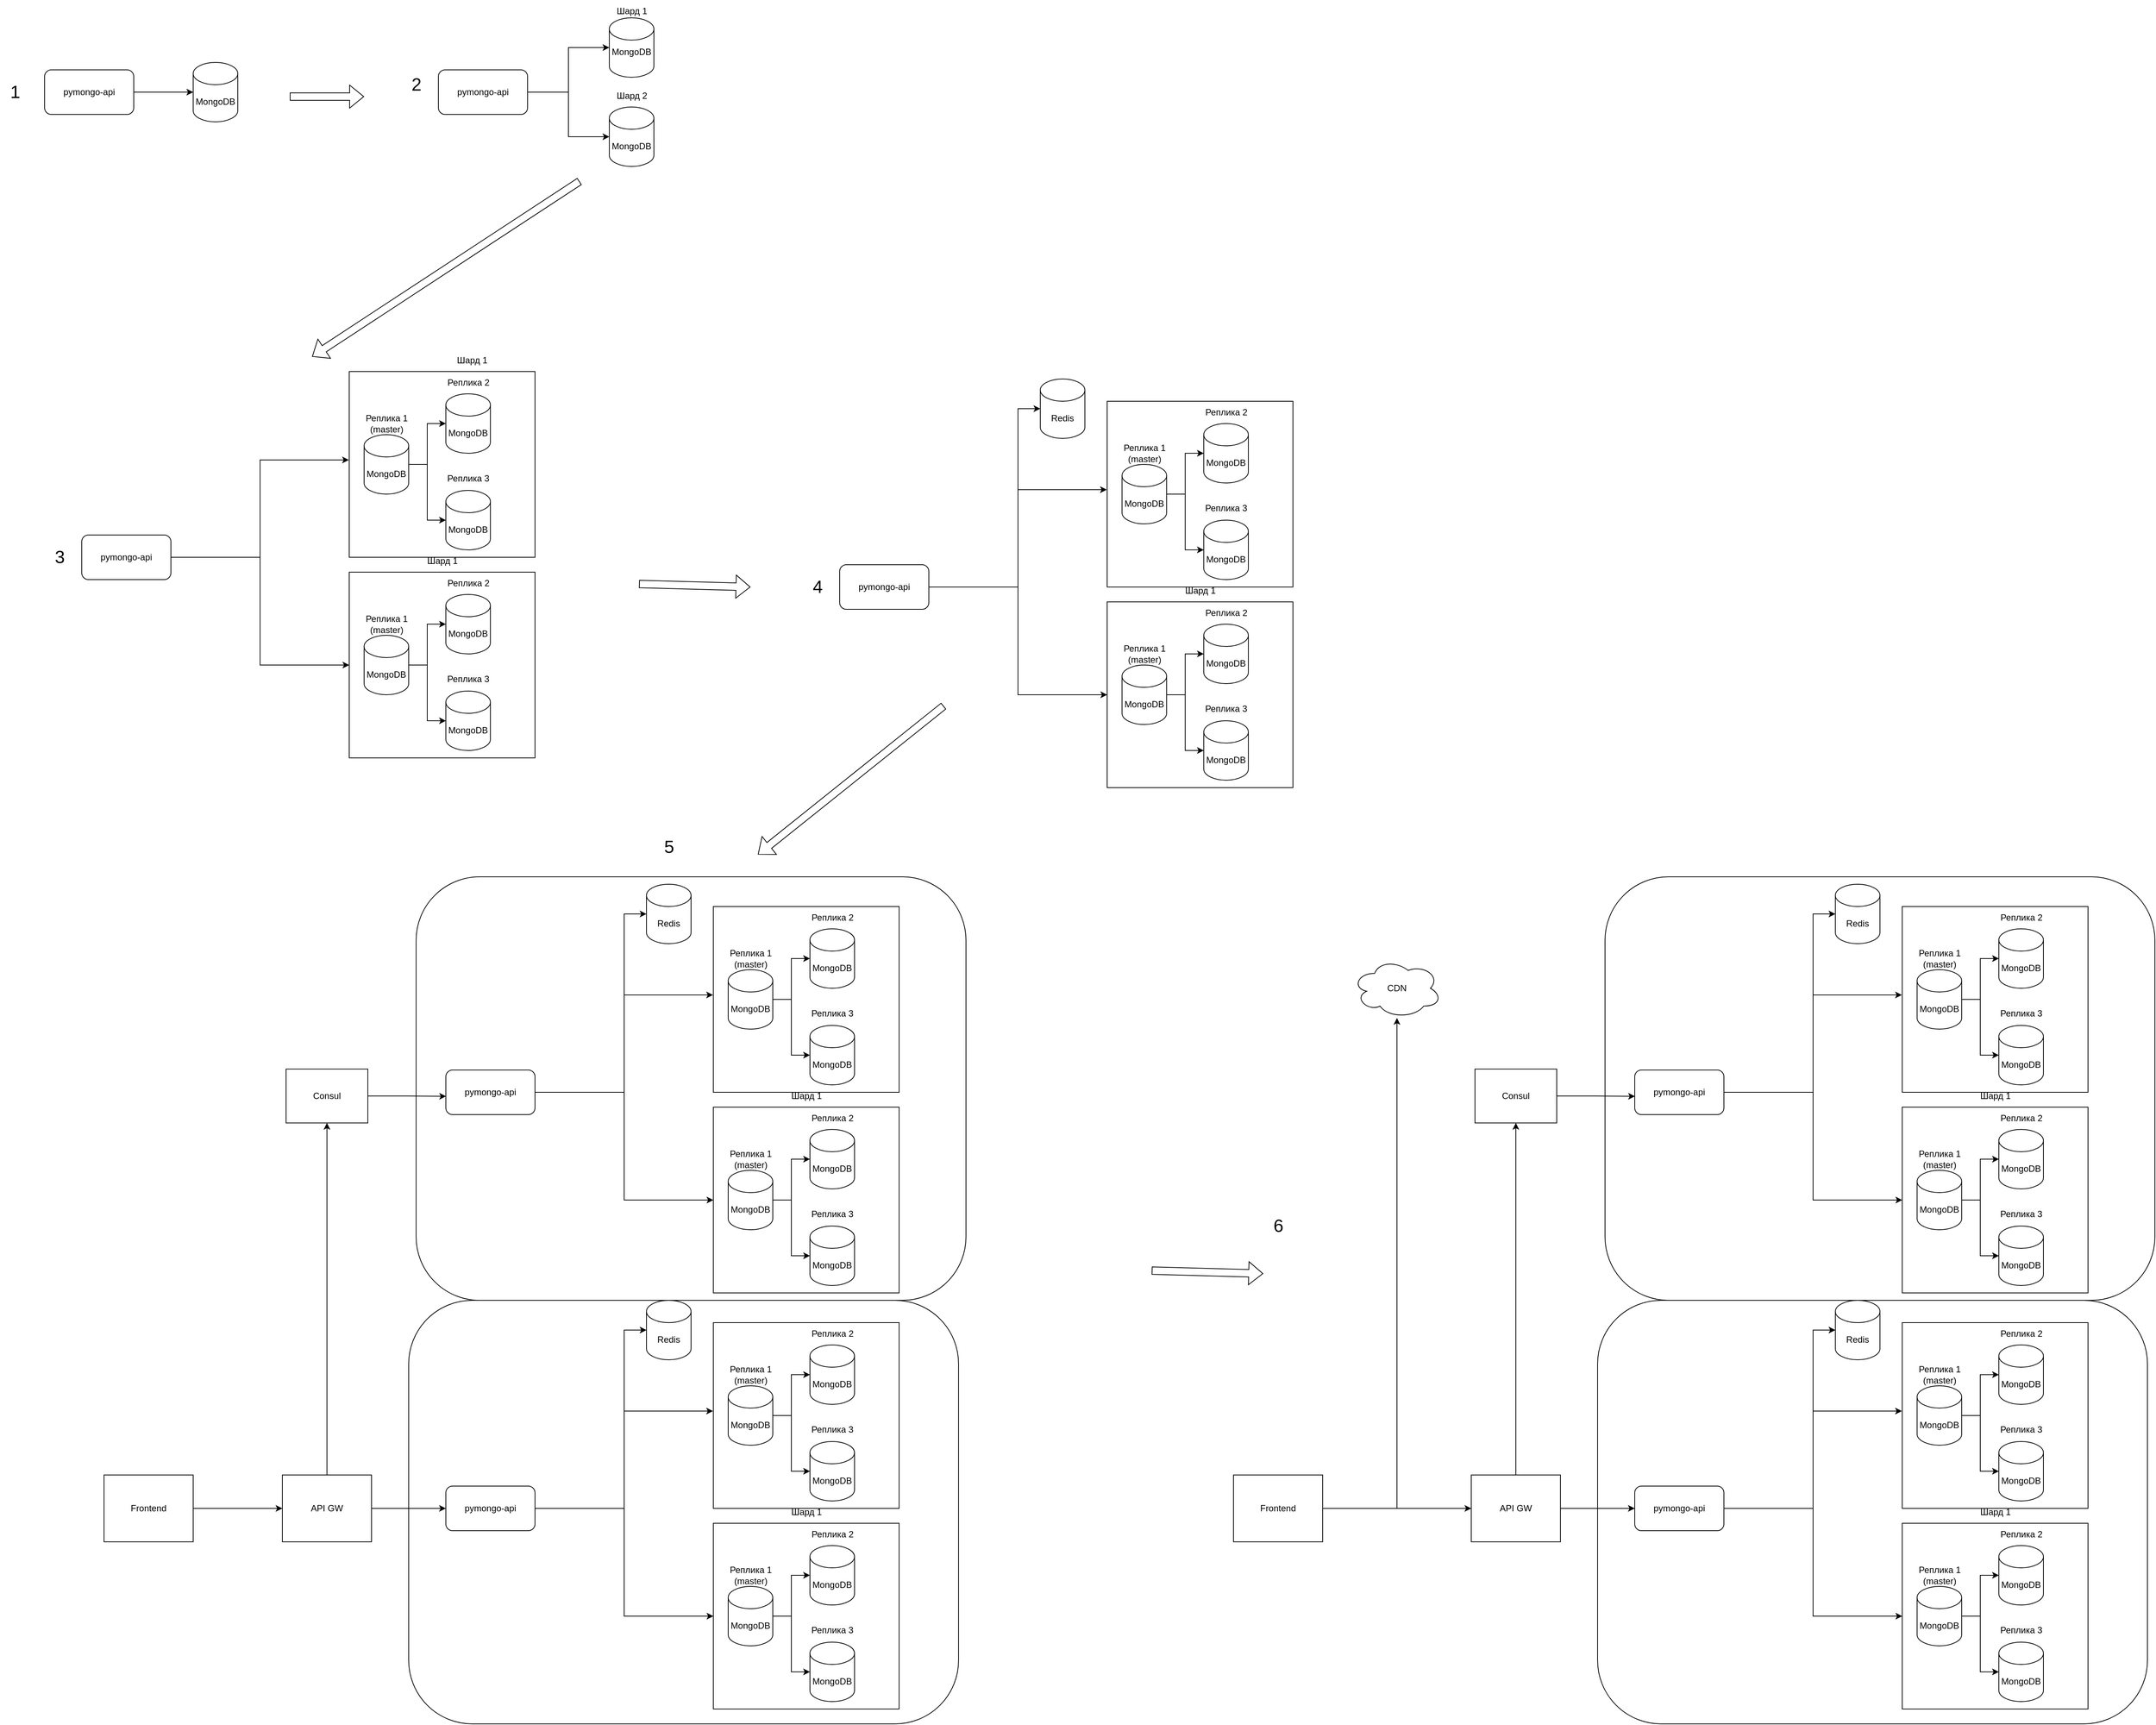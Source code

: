 <mxfile version="24.7.8">
  <diagram name="Page-1" id="-H_mtQnk-PTXWXPvYvuk">
    <mxGraphModel dx="5614" dy="1141" grid="1" gridSize="10" guides="1" tooltips="1" connect="1" arrows="1" fold="1" page="1" pageScale="1" pageWidth="3300" pageHeight="2339" math="0" shadow="0">
      <root>
        <mxCell id="0" />
        <mxCell id="1" parent="0" />
        <mxCell id="74kpdh_WmsiU69ESK6MF-163" value="" style="rounded=1;whiteSpace=wrap;html=1;" parent="1" vertex="1">
          <mxGeometry x="530" y="1760" width="740" height="570" as="geometry" />
        </mxCell>
        <mxCell id="74kpdh_WmsiU69ESK6MF-162" value="" style="rounded=1;whiteSpace=wrap;html=1;" parent="1" vertex="1">
          <mxGeometry x="540" y="1190" width="740" height="570" as="geometry" />
        </mxCell>
        <mxCell id="zA23MoTUsTF4_91t8viU-2" value="MongoDB" style="shape=cylinder3;whiteSpace=wrap;html=1;boundedLbl=1;backgroundOutline=1;size=15;" parent="1" vertex="1">
          <mxGeometry x="240" y="94" width="60" height="80" as="geometry" />
        </mxCell>
        <mxCell id="zA23MoTUsTF4_91t8viU-3" value="pymongo-api" style="rounded=1;whiteSpace=wrap;html=1;" parent="1" vertex="1">
          <mxGeometry x="40" y="104" width="120" height="60" as="geometry" />
        </mxCell>
        <mxCell id="zA23MoTUsTF4_91t8viU-4" style="edgeStyle=orthogonalEdgeStyle;rounded=0;orthogonalLoop=1;jettySize=auto;html=1;exitX=1;exitY=0.5;exitDx=0;exitDy=0;entryX=0;entryY=0.5;entryDx=0;entryDy=0;entryPerimeter=0;" parent="1" source="zA23MoTUsTF4_91t8viU-3" target="zA23MoTUsTF4_91t8viU-2" edge="1">
          <mxGeometry relative="1" as="geometry" />
        </mxCell>
        <mxCell id="vF7C8Ogz_nUzsM7-GgYS-1" value="MongoDB&lt;div&gt;&lt;br&gt;&lt;/div&gt;" style="shape=cylinder3;whiteSpace=wrap;html=1;boundedLbl=1;backgroundOutline=1;size=15;" parent="1" vertex="1">
          <mxGeometry x="800" y="34" width="60" height="80" as="geometry" />
        </mxCell>
        <mxCell id="vF7C8Ogz_nUzsM7-GgYS-2" value="pymongo-api" style="rounded=1;whiteSpace=wrap;html=1;" parent="1" vertex="1">
          <mxGeometry x="570" y="104" width="120" height="60" as="geometry" />
        </mxCell>
        <mxCell id="vF7C8Ogz_nUzsM7-GgYS-6" value="MongoDB" style="shape=cylinder3;whiteSpace=wrap;html=1;boundedLbl=1;backgroundOutline=1;size=15;" parent="1" vertex="1">
          <mxGeometry x="800" y="154" width="60" height="80" as="geometry" />
        </mxCell>
        <mxCell id="vF7C8Ogz_nUzsM7-GgYS-9" style="edgeStyle=orthogonalEdgeStyle;rounded=0;orthogonalLoop=1;jettySize=auto;html=1;entryX=0;entryY=0.5;entryDx=0;entryDy=0;entryPerimeter=0;" parent="1" source="vF7C8Ogz_nUzsM7-GgYS-2" target="vF7C8Ogz_nUzsM7-GgYS-1" edge="1">
          <mxGeometry relative="1" as="geometry" />
        </mxCell>
        <mxCell id="vF7C8Ogz_nUzsM7-GgYS-10" style="edgeStyle=orthogonalEdgeStyle;rounded=0;orthogonalLoop=1;jettySize=auto;html=1;entryX=0;entryY=0.5;entryDx=0;entryDy=0;entryPerimeter=0;" parent="1" source="vF7C8Ogz_nUzsM7-GgYS-2" target="vF7C8Ogz_nUzsM7-GgYS-6" edge="1">
          <mxGeometry relative="1" as="geometry" />
        </mxCell>
        <mxCell id="vF7C8Ogz_nUzsM7-GgYS-12" value="pymongo-api" style="rounded=1;whiteSpace=wrap;html=1;" parent="1" vertex="1">
          <mxGeometry x="90" y="730" width="120" height="60" as="geometry" />
        </mxCell>
        <mxCell id="vF7C8Ogz_nUzsM7-GgYS-14" style="edgeStyle=orthogonalEdgeStyle;rounded=0;orthogonalLoop=1;jettySize=auto;html=1;entryX=-0.002;entryY=0.476;entryDx=0;entryDy=0;entryPerimeter=0;" parent="1" source="vF7C8Ogz_nUzsM7-GgYS-12" target="vF7C8Ogz_nUzsM7-GgYS-24" edge="1">
          <mxGeometry relative="1" as="geometry">
            <mxPoint x="320" y="680" as="targetPoint" />
          </mxGeometry>
        </mxCell>
        <mxCell id="vF7C8Ogz_nUzsM7-GgYS-15" style="edgeStyle=orthogonalEdgeStyle;rounded=0;orthogonalLoop=1;jettySize=auto;html=1;entryX=0;entryY=0.5;entryDx=0;entryDy=0;" parent="1" source="vF7C8Ogz_nUzsM7-GgYS-12" target="vF7C8Ogz_nUzsM7-GgYS-33" edge="1">
          <mxGeometry relative="1" as="geometry">
            <mxPoint x="320" y="850" as="targetPoint" />
          </mxGeometry>
        </mxCell>
        <mxCell id="vF7C8Ogz_nUzsM7-GgYS-16" value="Шард 1" style="text;html=1;align=center;verticalAlign=middle;resizable=0;points=[];autosize=1;strokeColor=none;fillColor=none;" parent="1" vertex="1">
          <mxGeometry x="795" y="10" width="70" height="30" as="geometry" />
        </mxCell>
        <mxCell id="vF7C8Ogz_nUzsM7-GgYS-17" value="Шард 2" style="text;html=1;align=center;verticalAlign=middle;resizable=0;points=[];autosize=1;strokeColor=none;fillColor=none;" parent="1" vertex="1">
          <mxGeometry x="795" y="124" width="70" height="30" as="geometry" />
        </mxCell>
        <mxCell id="vF7C8Ogz_nUzsM7-GgYS-24" value="" style="rounded=0;whiteSpace=wrap;html=1;" parent="1" vertex="1">
          <mxGeometry x="450" y="510" width="250" height="250" as="geometry" />
        </mxCell>
        <mxCell id="vF7C8Ogz_nUzsM7-GgYS-41" style="edgeStyle=orthogonalEdgeStyle;rounded=0;orthogonalLoop=1;jettySize=auto;html=1;" parent="1" source="vF7C8Ogz_nUzsM7-GgYS-25" target="vF7C8Ogz_nUzsM7-GgYS-26" edge="1">
          <mxGeometry relative="1" as="geometry" />
        </mxCell>
        <mxCell id="vF7C8Ogz_nUzsM7-GgYS-42" style="edgeStyle=orthogonalEdgeStyle;rounded=0;orthogonalLoop=1;jettySize=auto;html=1;" parent="1" source="vF7C8Ogz_nUzsM7-GgYS-25" target="vF7C8Ogz_nUzsM7-GgYS-27" edge="1">
          <mxGeometry relative="1" as="geometry" />
        </mxCell>
        <mxCell id="vF7C8Ogz_nUzsM7-GgYS-25" value="MongoDB" style="shape=cylinder3;whiteSpace=wrap;html=1;boundedLbl=1;backgroundOutline=1;size=15;" parent="1" vertex="1">
          <mxGeometry x="470" y="595" width="60" height="80" as="geometry" />
        </mxCell>
        <mxCell id="vF7C8Ogz_nUzsM7-GgYS-26" value="MongoDB" style="shape=cylinder3;whiteSpace=wrap;html=1;boundedLbl=1;backgroundOutline=1;size=15;" parent="1" vertex="1">
          <mxGeometry x="580" y="540" width="60" height="80" as="geometry" />
        </mxCell>
        <mxCell id="vF7C8Ogz_nUzsM7-GgYS-27" value="MongoDB" style="shape=cylinder3;whiteSpace=wrap;html=1;boundedLbl=1;backgroundOutline=1;size=15;" parent="1" vertex="1">
          <mxGeometry x="580" y="670" width="60" height="80" as="geometry" />
        </mxCell>
        <mxCell id="vF7C8Ogz_nUzsM7-GgYS-29" value="Шард 1" style="text;html=1;align=center;verticalAlign=middle;resizable=0;points=[];autosize=1;strokeColor=none;fillColor=none;" parent="1" vertex="1">
          <mxGeometry x="580" y="480" width="70" height="30" as="geometry" />
        </mxCell>
        <mxCell id="vF7C8Ogz_nUzsM7-GgYS-30" value="Реплика 1&lt;div&gt;(master)&lt;/div&gt;" style="text;html=1;align=center;verticalAlign=middle;resizable=0;points=[];autosize=1;strokeColor=none;fillColor=none;" parent="1" vertex="1">
          <mxGeometry x="460" y="560" width="80" height="40" as="geometry" />
        </mxCell>
        <mxCell id="vF7C8Ogz_nUzsM7-GgYS-31" value="Реплика 2" style="text;html=1;align=center;verticalAlign=middle;resizable=0;points=[];autosize=1;strokeColor=none;fillColor=none;" parent="1" vertex="1">
          <mxGeometry x="570" y="510" width="80" height="30" as="geometry" />
        </mxCell>
        <mxCell id="vF7C8Ogz_nUzsM7-GgYS-32" value="&lt;span style=&quot;color: rgb(0, 0, 0); font-family: Helvetica; font-size: 12px; font-style: normal; font-variant-ligatures: normal; font-variant-caps: normal; font-weight: 400; letter-spacing: normal; orphans: 2; text-align: center; text-indent: 0px; text-transform: none; widows: 2; word-spacing: 0px; -webkit-text-stroke-width: 0px; white-space: nowrap; background-color: rgb(251, 251, 251); text-decoration-thickness: initial; text-decoration-style: initial; text-decoration-color: initial; display: inline !important; float: none;&quot;&gt;Реплика 3&lt;/span&gt;&lt;div&gt;&lt;span style=&quot;color: rgb(0, 0, 0); font-family: Helvetica; font-size: 12px; font-style: normal; font-variant-ligatures: normal; font-variant-caps: normal; font-weight: 400; letter-spacing: normal; orphans: 2; text-align: center; text-indent: 0px; text-transform: none; widows: 2; word-spacing: 0px; -webkit-text-stroke-width: 0px; white-space: nowrap; background-color: rgb(251, 251, 251); text-decoration-thickness: initial; text-decoration-style: initial; text-decoration-color: initial; display: inline !important; float: none;&quot;&gt;&lt;br&gt;&lt;/span&gt;&lt;/div&gt;" style="text;whiteSpace=wrap;html=1;" parent="1" vertex="1">
          <mxGeometry x="580" y="640" width="90" height="30" as="geometry" />
        </mxCell>
        <mxCell id="vF7C8Ogz_nUzsM7-GgYS-33" value="" style="rounded=0;whiteSpace=wrap;html=1;" parent="1" vertex="1">
          <mxGeometry x="450" y="780" width="250" height="250" as="geometry" />
        </mxCell>
        <mxCell id="vF7C8Ogz_nUzsM7-GgYS-43" style="edgeStyle=orthogonalEdgeStyle;rounded=0;orthogonalLoop=1;jettySize=auto;html=1;" parent="1" source="vF7C8Ogz_nUzsM7-GgYS-34" target="vF7C8Ogz_nUzsM7-GgYS-35" edge="1">
          <mxGeometry relative="1" as="geometry" />
        </mxCell>
        <mxCell id="vF7C8Ogz_nUzsM7-GgYS-44" style="edgeStyle=orthogonalEdgeStyle;rounded=0;orthogonalLoop=1;jettySize=auto;html=1;" parent="1" source="vF7C8Ogz_nUzsM7-GgYS-34" target="vF7C8Ogz_nUzsM7-GgYS-36" edge="1">
          <mxGeometry relative="1" as="geometry" />
        </mxCell>
        <mxCell id="vF7C8Ogz_nUzsM7-GgYS-34" value="MongoDB" style="shape=cylinder3;whiteSpace=wrap;html=1;boundedLbl=1;backgroundOutline=1;size=15;" parent="1" vertex="1">
          <mxGeometry x="470" y="865" width="60" height="80" as="geometry" />
        </mxCell>
        <mxCell id="vF7C8Ogz_nUzsM7-GgYS-35" value="MongoDB" style="shape=cylinder3;whiteSpace=wrap;html=1;boundedLbl=1;backgroundOutline=1;size=15;" parent="1" vertex="1">
          <mxGeometry x="580" y="810" width="60" height="80" as="geometry" />
        </mxCell>
        <mxCell id="vF7C8Ogz_nUzsM7-GgYS-36" value="MongoDB" style="shape=cylinder3;whiteSpace=wrap;html=1;boundedLbl=1;backgroundOutline=1;size=15;" parent="1" vertex="1">
          <mxGeometry x="580" y="940" width="60" height="80" as="geometry" />
        </mxCell>
        <mxCell id="vF7C8Ogz_nUzsM7-GgYS-37" value="Шард 1" style="text;html=1;align=center;verticalAlign=middle;resizable=0;points=[];autosize=1;strokeColor=none;fillColor=none;" parent="1" vertex="1">
          <mxGeometry x="540" y="750" width="70" height="30" as="geometry" />
        </mxCell>
        <mxCell id="vF7C8Ogz_nUzsM7-GgYS-38" value="Реплика 1&lt;div&gt;(master)&lt;/div&gt;" style="text;html=1;align=center;verticalAlign=middle;resizable=0;points=[];autosize=1;strokeColor=none;fillColor=none;" parent="1" vertex="1">
          <mxGeometry x="460" y="830" width="80" height="40" as="geometry" />
        </mxCell>
        <mxCell id="vF7C8Ogz_nUzsM7-GgYS-39" value="Реплика 2" style="text;html=1;align=center;verticalAlign=middle;resizable=0;points=[];autosize=1;strokeColor=none;fillColor=none;" parent="1" vertex="1">
          <mxGeometry x="570" y="780" width="80" height="30" as="geometry" />
        </mxCell>
        <mxCell id="vF7C8Ogz_nUzsM7-GgYS-40" value="&lt;span style=&quot;color: rgb(0, 0, 0); font-family: Helvetica; font-size: 12px; font-style: normal; font-variant-ligatures: normal; font-variant-caps: normal; font-weight: 400; letter-spacing: normal; orphans: 2; text-align: center; text-indent: 0px; text-transform: none; widows: 2; word-spacing: 0px; -webkit-text-stroke-width: 0px; white-space: nowrap; background-color: rgb(251, 251, 251); text-decoration-thickness: initial; text-decoration-style: initial; text-decoration-color: initial; display: inline !important; float: none;&quot;&gt;Реплика 3&lt;/span&gt;&lt;div&gt;&lt;span style=&quot;color: rgb(0, 0, 0); font-family: Helvetica; font-size: 12px; font-style: normal; font-variant-ligatures: normal; font-variant-caps: normal; font-weight: 400; letter-spacing: normal; orphans: 2; text-align: center; text-indent: 0px; text-transform: none; widows: 2; word-spacing: 0px; -webkit-text-stroke-width: 0px; white-space: nowrap; background-color: rgb(251, 251, 251); text-decoration-thickness: initial; text-decoration-style: initial; text-decoration-color: initial; display: inline !important; float: none;&quot;&gt;&lt;br&gt;&lt;/span&gt;&lt;/div&gt;" style="text;whiteSpace=wrap;html=1;" parent="1" vertex="1">
          <mxGeometry x="580" y="910" width="90" height="30" as="geometry" />
        </mxCell>
        <mxCell id="74kpdh_WmsiU69ESK6MF-46" value="pymongo-api" style="rounded=1;whiteSpace=wrap;html=1;" parent="1" vertex="1">
          <mxGeometry x="1110" y="770" width="120" height="60" as="geometry" />
        </mxCell>
        <mxCell id="74kpdh_WmsiU69ESK6MF-47" style="edgeStyle=orthogonalEdgeStyle;rounded=0;orthogonalLoop=1;jettySize=auto;html=1;entryX=-0.002;entryY=0.476;entryDx=0;entryDy=0;entryPerimeter=0;" parent="1" source="74kpdh_WmsiU69ESK6MF-46" target="74kpdh_WmsiU69ESK6MF-49" edge="1">
          <mxGeometry relative="1" as="geometry">
            <mxPoint x="1340" y="720" as="targetPoint" />
          </mxGeometry>
        </mxCell>
        <mxCell id="74kpdh_WmsiU69ESK6MF-48" style="edgeStyle=orthogonalEdgeStyle;rounded=0;orthogonalLoop=1;jettySize=auto;html=1;entryX=0;entryY=0.5;entryDx=0;entryDy=0;" parent="1" source="74kpdh_WmsiU69ESK6MF-46" target="74kpdh_WmsiU69ESK6MF-58" edge="1">
          <mxGeometry relative="1" as="geometry">
            <mxPoint x="1340" y="890" as="targetPoint" />
          </mxGeometry>
        </mxCell>
        <mxCell id="74kpdh_WmsiU69ESK6MF-49" value="" style="rounded=0;whiteSpace=wrap;html=1;" parent="1" vertex="1">
          <mxGeometry x="1470" y="550" width="250" height="250" as="geometry" />
        </mxCell>
        <mxCell id="74kpdh_WmsiU69ESK6MF-50" style="edgeStyle=orthogonalEdgeStyle;rounded=0;orthogonalLoop=1;jettySize=auto;html=1;" parent="1" source="74kpdh_WmsiU69ESK6MF-52" target="74kpdh_WmsiU69ESK6MF-53" edge="1">
          <mxGeometry relative="1" as="geometry" />
        </mxCell>
        <mxCell id="74kpdh_WmsiU69ESK6MF-51" style="edgeStyle=orthogonalEdgeStyle;rounded=0;orthogonalLoop=1;jettySize=auto;html=1;" parent="1" source="74kpdh_WmsiU69ESK6MF-52" target="74kpdh_WmsiU69ESK6MF-54" edge="1">
          <mxGeometry relative="1" as="geometry" />
        </mxCell>
        <mxCell id="74kpdh_WmsiU69ESK6MF-52" value="MongoDB" style="shape=cylinder3;whiteSpace=wrap;html=1;boundedLbl=1;backgroundOutline=1;size=15;" parent="1" vertex="1">
          <mxGeometry x="1490" y="635" width="60" height="80" as="geometry" />
        </mxCell>
        <mxCell id="74kpdh_WmsiU69ESK6MF-53" value="MongoDB" style="shape=cylinder3;whiteSpace=wrap;html=1;boundedLbl=1;backgroundOutline=1;size=15;" parent="1" vertex="1">
          <mxGeometry x="1600" y="580" width="60" height="80" as="geometry" />
        </mxCell>
        <mxCell id="74kpdh_WmsiU69ESK6MF-54" value="MongoDB" style="shape=cylinder3;whiteSpace=wrap;html=1;boundedLbl=1;backgroundOutline=1;size=15;" parent="1" vertex="1">
          <mxGeometry x="1600" y="710" width="60" height="80" as="geometry" />
        </mxCell>
        <mxCell id="74kpdh_WmsiU69ESK6MF-55" value="Реплика 1&lt;div&gt;(master)&lt;/div&gt;" style="text;html=1;align=center;verticalAlign=middle;resizable=0;points=[];autosize=1;strokeColor=none;fillColor=none;" parent="1" vertex="1">
          <mxGeometry x="1480" y="600" width="80" height="40" as="geometry" />
        </mxCell>
        <mxCell id="74kpdh_WmsiU69ESK6MF-56" value="Реплика 2" style="text;html=1;align=center;verticalAlign=middle;resizable=0;points=[];autosize=1;strokeColor=none;fillColor=none;" parent="1" vertex="1">
          <mxGeometry x="1590" y="550" width="80" height="30" as="geometry" />
        </mxCell>
        <mxCell id="74kpdh_WmsiU69ESK6MF-57" value="&lt;span style=&quot;color: rgb(0, 0, 0); font-family: Helvetica; font-size: 12px; font-style: normal; font-variant-ligatures: normal; font-variant-caps: normal; font-weight: 400; letter-spacing: normal; orphans: 2; text-align: center; text-indent: 0px; text-transform: none; widows: 2; word-spacing: 0px; -webkit-text-stroke-width: 0px; white-space: nowrap; background-color: rgb(251, 251, 251); text-decoration-thickness: initial; text-decoration-style: initial; text-decoration-color: initial; display: inline !important; float: none;&quot;&gt;Реплика 3&lt;/span&gt;&lt;div&gt;&lt;span style=&quot;color: rgb(0, 0, 0); font-family: Helvetica; font-size: 12px; font-style: normal; font-variant-ligatures: normal; font-variant-caps: normal; font-weight: 400; letter-spacing: normal; orphans: 2; text-align: center; text-indent: 0px; text-transform: none; widows: 2; word-spacing: 0px; -webkit-text-stroke-width: 0px; white-space: nowrap; background-color: rgb(251, 251, 251); text-decoration-thickness: initial; text-decoration-style: initial; text-decoration-color: initial; display: inline !important; float: none;&quot;&gt;&lt;br&gt;&lt;/span&gt;&lt;/div&gt;" style="text;whiteSpace=wrap;html=1;" parent="1" vertex="1">
          <mxGeometry x="1600" y="680" width="90" height="30" as="geometry" />
        </mxCell>
        <mxCell id="74kpdh_WmsiU69ESK6MF-58" value="" style="rounded=0;whiteSpace=wrap;html=1;" parent="1" vertex="1">
          <mxGeometry x="1470" y="820" width="250" height="250" as="geometry" />
        </mxCell>
        <mxCell id="74kpdh_WmsiU69ESK6MF-59" style="edgeStyle=orthogonalEdgeStyle;rounded=0;orthogonalLoop=1;jettySize=auto;html=1;" parent="1" source="74kpdh_WmsiU69ESK6MF-61" target="74kpdh_WmsiU69ESK6MF-62" edge="1">
          <mxGeometry relative="1" as="geometry" />
        </mxCell>
        <mxCell id="74kpdh_WmsiU69ESK6MF-60" style="edgeStyle=orthogonalEdgeStyle;rounded=0;orthogonalLoop=1;jettySize=auto;html=1;" parent="1" source="74kpdh_WmsiU69ESK6MF-61" target="74kpdh_WmsiU69ESK6MF-63" edge="1">
          <mxGeometry relative="1" as="geometry" />
        </mxCell>
        <mxCell id="74kpdh_WmsiU69ESK6MF-61" value="MongoDB" style="shape=cylinder3;whiteSpace=wrap;html=1;boundedLbl=1;backgroundOutline=1;size=15;" parent="1" vertex="1">
          <mxGeometry x="1490" y="905" width="60" height="80" as="geometry" />
        </mxCell>
        <mxCell id="74kpdh_WmsiU69ESK6MF-62" value="MongoDB" style="shape=cylinder3;whiteSpace=wrap;html=1;boundedLbl=1;backgroundOutline=1;size=15;" parent="1" vertex="1">
          <mxGeometry x="1600" y="850" width="60" height="80" as="geometry" />
        </mxCell>
        <mxCell id="74kpdh_WmsiU69ESK6MF-63" value="MongoDB" style="shape=cylinder3;whiteSpace=wrap;html=1;boundedLbl=1;backgroundOutline=1;size=15;" parent="1" vertex="1">
          <mxGeometry x="1600" y="980" width="60" height="80" as="geometry" />
        </mxCell>
        <mxCell id="74kpdh_WmsiU69ESK6MF-64" value="Шард 1" style="text;html=1;align=center;verticalAlign=middle;resizable=0;points=[];autosize=1;strokeColor=none;fillColor=none;" parent="1" vertex="1">
          <mxGeometry x="1560" y="790" width="70" height="30" as="geometry" />
        </mxCell>
        <mxCell id="74kpdh_WmsiU69ESK6MF-65" value="Реплика 1&lt;div&gt;(master)&lt;/div&gt;" style="text;html=1;align=center;verticalAlign=middle;resizable=0;points=[];autosize=1;strokeColor=none;fillColor=none;" parent="1" vertex="1">
          <mxGeometry x="1480" y="870" width="80" height="40" as="geometry" />
        </mxCell>
        <mxCell id="74kpdh_WmsiU69ESK6MF-66" value="Реплика 2" style="text;html=1;align=center;verticalAlign=middle;resizable=0;points=[];autosize=1;strokeColor=none;fillColor=none;" parent="1" vertex="1">
          <mxGeometry x="1590" y="820" width="80" height="30" as="geometry" />
        </mxCell>
        <mxCell id="74kpdh_WmsiU69ESK6MF-67" value="&lt;span style=&quot;color: rgb(0, 0, 0); font-family: Helvetica; font-size: 12px; font-style: normal; font-variant-ligatures: normal; font-variant-caps: normal; font-weight: 400; letter-spacing: normal; orphans: 2; text-align: center; text-indent: 0px; text-transform: none; widows: 2; word-spacing: 0px; -webkit-text-stroke-width: 0px; white-space: nowrap; background-color: rgb(251, 251, 251); text-decoration-thickness: initial; text-decoration-style: initial; text-decoration-color: initial; display: inline !important; float: none;&quot;&gt;Реплика 3&lt;/span&gt;&lt;div&gt;&lt;span style=&quot;color: rgb(0, 0, 0); font-family: Helvetica; font-size: 12px; font-style: normal; font-variant-ligatures: normal; font-variant-caps: normal; font-weight: 400; letter-spacing: normal; orphans: 2; text-align: center; text-indent: 0px; text-transform: none; widows: 2; word-spacing: 0px; -webkit-text-stroke-width: 0px; white-space: nowrap; background-color: rgb(251, 251, 251); text-decoration-thickness: initial; text-decoration-style: initial; text-decoration-color: initial; display: inline !important; float: none;&quot;&gt;&lt;br&gt;&lt;/span&gt;&lt;/div&gt;" style="text;whiteSpace=wrap;html=1;" parent="1" vertex="1">
          <mxGeometry x="1600" y="950" width="90" height="30" as="geometry" />
        </mxCell>
        <mxCell id="74kpdh_WmsiU69ESK6MF-68" value="Redis" style="shape=cylinder3;whiteSpace=wrap;html=1;boundedLbl=1;backgroundOutline=1;size=15;" parent="1" vertex="1">
          <mxGeometry x="1380" y="520" width="60" height="80" as="geometry" />
        </mxCell>
        <mxCell id="74kpdh_WmsiU69ESK6MF-69" value="" style="shape=flexArrow;endArrow=classic;html=1;rounded=0;" parent="1" edge="1">
          <mxGeometry width="50" height="50" relative="1" as="geometry">
            <mxPoint x="370" y="140" as="sourcePoint" />
            <mxPoint x="470" y="140" as="targetPoint" />
          </mxGeometry>
        </mxCell>
        <mxCell id="74kpdh_WmsiU69ESK6MF-70" value="" style="shape=flexArrow;endArrow=classic;html=1;rounded=0;" parent="1" edge="1">
          <mxGeometry width="50" height="50" relative="1" as="geometry">
            <mxPoint x="760" y="254" as="sourcePoint" />
            <mxPoint x="400" y="490" as="targetPoint" />
          </mxGeometry>
        </mxCell>
        <mxCell id="74kpdh_WmsiU69ESK6MF-71" value="" style="shape=flexArrow;endArrow=classic;html=1;rounded=0;" parent="1" edge="1">
          <mxGeometry width="50" height="50" relative="1" as="geometry">
            <mxPoint x="840" y="796" as="sourcePoint" />
            <mxPoint x="990" y="800" as="targetPoint" />
          </mxGeometry>
        </mxCell>
        <mxCell id="74kpdh_WmsiU69ESK6MF-72" style="edgeStyle=orthogonalEdgeStyle;rounded=0;orthogonalLoop=1;jettySize=auto;html=1;entryX=0;entryY=0.5;entryDx=0;entryDy=0;entryPerimeter=0;" parent="1" source="74kpdh_WmsiU69ESK6MF-46" target="74kpdh_WmsiU69ESK6MF-68" edge="1">
          <mxGeometry relative="1" as="geometry">
            <Array as="points">
              <mxPoint x="1350" y="800" />
              <mxPoint x="1350" y="560" />
            </Array>
          </mxGeometry>
        </mxCell>
        <mxCell id="74kpdh_WmsiU69ESK6MF-73" value="&lt;font style=&quot;font-size: 24px;&quot;&gt;1&lt;/font&gt;" style="text;html=1;align=center;verticalAlign=middle;resizable=0;points=[];autosize=1;strokeColor=none;fillColor=none;" parent="1" vertex="1">
          <mxGeometry x="-20" y="114" width="40" height="40" as="geometry" />
        </mxCell>
        <mxCell id="74kpdh_WmsiU69ESK6MF-74" value="&lt;font style=&quot;font-size: 24px;&quot;&gt;2&lt;/font&gt;" style="text;html=1;align=center;verticalAlign=middle;resizable=0;points=[];autosize=1;strokeColor=none;fillColor=none;" parent="1" vertex="1">
          <mxGeometry x="520" y="104" width="40" height="40" as="geometry" />
        </mxCell>
        <mxCell id="74kpdh_WmsiU69ESK6MF-75" value="&lt;font style=&quot;font-size: 24px;&quot;&gt;3&lt;/font&gt;" style="text;html=1;align=center;verticalAlign=middle;resizable=0;points=[];autosize=1;strokeColor=none;fillColor=none;" parent="1" vertex="1">
          <mxGeometry x="40" y="740" width="40" height="40" as="geometry" />
        </mxCell>
        <mxCell id="74kpdh_WmsiU69ESK6MF-76" value="&lt;font style=&quot;font-size: 24px;&quot;&gt;4&lt;/font&gt;" style="text;html=1;align=center;verticalAlign=middle;resizable=0;points=[];autosize=1;strokeColor=none;fillColor=none;" parent="1" vertex="1">
          <mxGeometry x="1060" y="780" width="40" height="40" as="geometry" />
        </mxCell>
        <mxCell id="74kpdh_WmsiU69ESK6MF-77" value="" style="shape=flexArrow;endArrow=classic;html=1;rounded=0;" parent="1" edge="1">
          <mxGeometry width="50" height="50" relative="1" as="geometry">
            <mxPoint x="1250" y="960" as="sourcePoint" />
            <mxPoint x="1000" y="1160" as="targetPoint" />
          </mxGeometry>
        </mxCell>
        <mxCell id="74kpdh_WmsiU69ESK6MF-103" value="pymongo-api" style="rounded=1;whiteSpace=wrap;html=1;" parent="1" vertex="1">
          <mxGeometry x="580" y="2010" width="120" height="60" as="geometry" />
        </mxCell>
        <mxCell id="74kpdh_WmsiU69ESK6MF-104" style="edgeStyle=orthogonalEdgeStyle;rounded=0;orthogonalLoop=1;jettySize=auto;html=1;entryX=-0.002;entryY=0.476;entryDx=0;entryDy=0;entryPerimeter=0;" parent="1" source="74kpdh_WmsiU69ESK6MF-103" target="74kpdh_WmsiU69ESK6MF-106" edge="1">
          <mxGeometry relative="1" as="geometry">
            <mxPoint x="810" y="1960" as="targetPoint" />
          </mxGeometry>
        </mxCell>
        <mxCell id="74kpdh_WmsiU69ESK6MF-105" style="edgeStyle=orthogonalEdgeStyle;rounded=0;orthogonalLoop=1;jettySize=auto;html=1;entryX=0;entryY=0.5;entryDx=0;entryDy=0;" parent="1" source="74kpdh_WmsiU69ESK6MF-103" target="74kpdh_WmsiU69ESK6MF-115" edge="1">
          <mxGeometry relative="1" as="geometry">
            <mxPoint x="810" y="2130" as="targetPoint" />
          </mxGeometry>
        </mxCell>
        <mxCell id="74kpdh_WmsiU69ESK6MF-106" value="" style="rounded=0;whiteSpace=wrap;html=1;" parent="1" vertex="1">
          <mxGeometry x="940" y="1790" width="250" height="250" as="geometry" />
        </mxCell>
        <mxCell id="74kpdh_WmsiU69ESK6MF-107" style="edgeStyle=orthogonalEdgeStyle;rounded=0;orthogonalLoop=1;jettySize=auto;html=1;" parent="1" source="74kpdh_WmsiU69ESK6MF-109" target="74kpdh_WmsiU69ESK6MF-110" edge="1">
          <mxGeometry relative="1" as="geometry" />
        </mxCell>
        <mxCell id="74kpdh_WmsiU69ESK6MF-108" style="edgeStyle=orthogonalEdgeStyle;rounded=0;orthogonalLoop=1;jettySize=auto;html=1;" parent="1" source="74kpdh_WmsiU69ESK6MF-109" target="74kpdh_WmsiU69ESK6MF-111" edge="1">
          <mxGeometry relative="1" as="geometry" />
        </mxCell>
        <mxCell id="74kpdh_WmsiU69ESK6MF-109" value="MongoDB" style="shape=cylinder3;whiteSpace=wrap;html=1;boundedLbl=1;backgroundOutline=1;size=15;" parent="1" vertex="1">
          <mxGeometry x="960" y="1875" width="60" height="80" as="geometry" />
        </mxCell>
        <mxCell id="74kpdh_WmsiU69ESK6MF-110" value="MongoDB" style="shape=cylinder3;whiteSpace=wrap;html=1;boundedLbl=1;backgroundOutline=1;size=15;" parent="1" vertex="1">
          <mxGeometry x="1070" y="1820" width="60" height="80" as="geometry" />
        </mxCell>
        <mxCell id="74kpdh_WmsiU69ESK6MF-111" value="MongoDB" style="shape=cylinder3;whiteSpace=wrap;html=1;boundedLbl=1;backgroundOutline=1;size=15;" parent="1" vertex="1">
          <mxGeometry x="1070" y="1950" width="60" height="80" as="geometry" />
        </mxCell>
        <mxCell id="74kpdh_WmsiU69ESK6MF-112" value="Реплика 1&lt;div&gt;(master)&lt;/div&gt;" style="text;html=1;align=center;verticalAlign=middle;resizable=0;points=[];autosize=1;strokeColor=none;fillColor=none;" parent="1" vertex="1">
          <mxGeometry x="950" y="1840" width="80" height="40" as="geometry" />
        </mxCell>
        <mxCell id="74kpdh_WmsiU69ESK6MF-113" value="Реплика 2" style="text;html=1;align=center;verticalAlign=middle;resizable=0;points=[];autosize=1;strokeColor=none;fillColor=none;" parent="1" vertex="1">
          <mxGeometry x="1060" y="1790" width="80" height="30" as="geometry" />
        </mxCell>
        <mxCell id="74kpdh_WmsiU69ESK6MF-114" value="&lt;span style=&quot;color: rgb(0, 0, 0); font-family: Helvetica; font-size: 12px; font-style: normal; font-variant-ligatures: normal; font-variant-caps: normal; font-weight: 400; letter-spacing: normal; orphans: 2; text-align: center; text-indent: 0px; text-transform: none; widows: 2; word-spacing: 0px; -webkit-text-stroke-width: 0px; white-space: nowrap; background-color: rgb(251, 251, 251); text-decoration-thickness: initial; text-decoration-style: initial; text-decoration-color: initial; display: inline !important; float: none;&quot;&gt;Реплика 3&lt;/span&gt;&lt;div&gt;&lt;span style=&quot;color: rgb(0, 0, 0); font-family: Helvetica; font-size: 12px; font-style: normal; font-variant-ligatures: normal; font-variant-caps: normal; font-weight: 400; letter-spacing: normal; orphans: 2; text-align: center; text-indent: 0px; text-transform: none; widows: 2; word-spacing: 0px; -webkit-text-stroke-width: 0px; white-space: nowrap; background-color: rgb(251, 251, 251); text-decoration-thickness: initial; text-decoration-style: initial; text-decoration-color: initial; display: inline !important; float: none;&quot;&gt;&lt;br&gt;&lt;/span&gt;&lt;/div&gt;" style="text;whiteSpace=wrap;html=1;" parent="1" vertex="1">
          <mxGeometry x="1070" y="1920" width="90" height="30" as="geometry" />
        </mxCell>
        <mxCell id="74kpdh_WmsiU69ESK6MF-115" value="" style="rounded=0;whiteSpace=wrap;html=1;" parent="1" vertex="1">
          <mxGeometry x="940" y="2060" width="250" height="250" as="geometry" />
        </mxCell>
        <mxCell id="74kpdh_WmsiU69ESK6MF-116" style="edgeStyle=orthogonalEdgeStyle;rounded=0;orthogonalLoop=1;jettySize=auto;html=1;" parent="1" source="74kpdh_WmsiU69ESK6MF-118" target="74kpdh_WmsiU69ESK6MF-119" edge="1">
          <mxGeometry relative="1" as="geometry" />
        </mxCell>
        <mxCell id="74kpdh_WmsiU69ESK6MF-117" style="edgeStyle=orthogonalEdgeStyle;rounded=0;orthogonalLoop=1;jettySize=auto;html=1;" parent="1" source="74kpdh_WmsiU69ESK6MF-118" target="74kpdh_WmsiU69ESK6MF-120" edge="1">
          <mxGeometry relative="1" as="geometry" />
        </mxCell>
        <mxCell id="74kpdh_WmsiU69ESK6MF-118" value="MongoDB" style="shape=cylinder3;whiteSpace=wrap;html=1;boundedLbl=1;backgroundOutline=1;size=15;" parent="1" vertex="1">
          <mxGeometry x="960" y="2145" width="60" height="80" as="geometry" />
        </mxCell>
        <mxCell id="74kpdh_WmsiU69ESK6MF-119" value="MongoDB" style="shape=cylinder3;whiteSpace=wrap;html=1;boundedLbl=1;backgroundOutline=1;size=15;" parent="1" vertex="1">
          <mxGeometry x="1070" y="2090" width="60" height="80" as="geometry" />
        </mxCell>
        <mxCell id="74kpdh_WmsiU69ESK6MF-120" value="MongoDB" style="shape=cylinder3;whiteSpace=wrap;html=1;boundedLbl=1;backgroundOutline=1;size=15;" parent="1" vertex="1">
          <mxGeometry x="1070" y="2220" width="60" height="80" as="geometry" />
        </mxCell>
        <mxCell id="74kpdh_WmsiU69ESK6MF-121" value="Шард 1" style="text;html=1;align=center;verticalAlign=middle;resizable=0;points=[];autosize=1;strokeColor=none;fillColor=none;" parent="1" vertex="1">
          <mxGeometry x="1030" y="2030" width="70" height="30" as="geometry" />
        </mxCell>
        <mxCell id="74kpdh_WmsiU69ESK6MF-122" value="Реплика 1&lt;div&gt;(master)&lt;/div&gt;" style="text;html=1;align=center;verticalAlign=middle;resizable=0;points=[];autosize=1;strokeColor=none;fillColor=none;" parent="1" vertex="1">
          <mxGeometry x="950" y="2110" width="80" height="40" as="geometry" />
        </mxCell>
        <mxCell id="74kpdh_WmsiU69ESK6MF-123" value="Реплика 2" style="text;html=1;align=center;verticalAlign=middle;resizable=0;points=[];autosize=1;strokeColor=none;fillColor=none;" parent="1" vertex="1">
          <mxGeometry x="1060" y="2060" width="80" height="30" as="geometry" />
        </mxCell>
        <mxCell id="74kpdh_WmsiU69ESK6MF-124" value="&lt;span style=&quot;color: rgb(0, 0, 0); font-family: Helvetica; font-size: 12px; font-style: normal; font-variant-ligatures: normal; font-variant-caps: normal; font-weight: 400; letter-spacing: normal; orphans: 2; text-align: center; text-indent: 0px; text-transform: none; widows: 2; word-spacing: 0px; -webkit-text-stroke-width: 0px; white-space: nowrap; background-color: rgb(251, 251, 251); text-decoration-thickness: initial; text-decoration-style: initial; text-decoration-color: initial; display: inline !important; float: none;&quot;&gt;Реплика 3&lt;/span&gt;&lt;div&gt;&lt;span style=&quot;color: rgb(0, 0, 0); font-family: Helvetica; font-size: 12px; font-style: normal; font-variant-ligatures: normal; font-variant-caps: normal; font-weight: 400; letter-spacing: normal; orphans: 2; text-align: center; text-indent: 0px; text-transform: none; widows: 2; word-spacing: 0px; -webkit-text-stroke-width: 0px; white-space: nowrap; background-color: rgb(251, 251, 251); text-decoration-thickness: initial; text-decoration-style: initial; text-decoration-color: initial; display: inline !important; float: none;&quot;&gt;&lt;br&gt;&lt;/span&gt;&lt;/div&gt;" style="text;whiteSpace=wrap;html=1;" parent="1" vertex="1">
          <mxGeometry x="1070" y="2190" width="90" height="30" as="geometry" />
        </mxCell>
        <mxCell id="74kpdh_WmsiU69ESK6MF-125" value="Redis" style="shape=cylinder3;whiteSpace=wrap;html=1;boundedLbl=1;backgroundOutline=1;size=15;" parent="1" vertex="1">
          <mxGeometry x="850" y="1760" width="60" height="80" as="geometry" />
        </mxCell>
        <mxCell id="74kpdh_WmsiU69ESK6MF-126" style="edgeStyle=orthogonalEdgeStyle;rounded=0;orthogonalLoop=1;jettySize=auto;html=1;entryX=0;entryY=0.5;entryDx=0;entryDy=0;entryPerimeter=0;" parent="1" source="74kpdh_WmsiU69ESK6MF-103" target="74kpdh_WmsiU69ESK6MF-125" edge="1">
          <mxGeometry relative="1" as="geometry">
            <Array as="points">
              <mxPoint x="820" y="2040" />
              <mxPoint x="820" y="1800" />
            </Array>
          </mxGeometry>
        </mxCell>
        <mxCell id="74kpdh_WmsiU69ESK6MF-128" value="pymongo-api" style="rounded=1;whiteSpace=wrap;html=1;" parent="1" vertex="1">
          <mxGeometry x="580" y="1450" width="120" height="60" as="geometry" />
        </mxCell>
        <mxCell id="74kpdh_WmsiU69ESK6MF-129" style="edgeStyle=orthogonalEdgeStyle;rounded=0;orthogonalLoop=1;jettySize=auto;html=1;entryX=-0.002;entryY=0.476;entryDx=0;entryDy=0;entryPerimeter=0;" parent="1" source="74kpdh_WmsiU69ESK6MF-128" target="74kpdh_WmsiU69ESK6MF-131" edge="1">
          <mxGeometry relative="1" as="geometry">
            <mxPoint x="810" y="1400" as="targetPoint" />
          </mxGeometry>
        </mxCell>
        <mxCell id="74kpdh_WmsiU69ESK6MF-130" style="edgeStyle=orthogonalEdgeStyle;rounded=0;orthogonalLoop=1;jettySize=auto;html=1;entryX=0;entryY=0.5;entryDx=0;entryDy=0;" parent="1" source="74kpdh_WmsiU69ESK6MF-128" target="74kpdh_WmsiU69ESK6MF-140" edge="1">
          <mxGeometry relative="1" as="geometry">
            <mxPoint x="810" y="1570" as="targetPoint" />
          </mxGeometry>
        </mxCell>
        <mxCell id="74kpdh_WmsiU69ESK6MF-131" value="" style="rounded=0;whiteSpace=wrap;html=1;" parent="1" vertex="1">
          <mxGeometry x="940" y="1230" width="250" height="250" as="geometry" />
        </mxCell>
        <mxCell id="74kpdh_WmsiU69ESK6MF-132" style="edgeStyle=orthogonalEdgeStyle;rounded=0;orthogonalLoop=1;jettySize=auto;html=1;" parent="1" source="74kpdh_WmsiU69ESK6MF-134" target="74kpdh_WmsiU69ESK6MF-135" edge="1">
          <mxGeometry relative="1" as="geometry" />
        </mxCell>
        <mxCell id="74kpdh_WmsiU69ESK6MF-133" style="edgeStyle=orthogonalEdgeStyle;rounded=0;orthogonalLoop=1;jettySize=auto;html=1;" parent="1" source="74kpdh_WmsiU69ESK6MF-134" target="74kpdh_WmsiU69ESK6MF-136" edge="1">
          <mxGeometry relative="1" as="geometry" />
        </mxCell>
        <mxCell id="74kpdh_WmsiU69ESK6MF-134" value="MongoDB" style="shape=cylinder3;whiteSpace=wrap;html=1;boundedLbl=1;backgroundOutline=1;size=15;" parent="1" vertex="1">
          <mxGeometry x="960" y="1315" width="60" height="80" as="geometry" />
        </mxCell>
        <mxCell id="74kpdh_WmsiU69ESK6MF-135" value="MongoDB" style="shape=cylinder3;whiteSpace=wrap;html=1;boundedLbl=1;backgroundOutline=1;size=15;" parent="1" vertex="1">
          <mxGeometry x="1070" y="1260" width="60" height="80" as="geometry" />
        </mxCell>
        <mxCell id="74kpdh_WmsiU69ESK6MF-136" value="MongoDB" style="shape=cylinder3;whiteSpace=wrap;html=1;boundedLbl=1;backgroundOutline=1;size=15;" parent="1" vertex="1">
          <mxGeometry x="1070" y="1390" width="60" height="80" as="geometry" />
        </mxCell>
        <mxCell id="74kpdh_WmsiU69ESK6MF-137" value="Реплика 1&lt;div&gt;(master)&lt;/div&gt;" style="text;html=1;align=center;verticalAlign=middle;resizable=0;points=[];autosize=1;strokeColor=none;fillColor=none;" parent="1" vertex="1">
          <mxGeometry x="950" y="1280" width="80" height="40" as="geometry" />
        </mxCell>
        <mxCell id="74kpdh_WmsiU69ESK6MF-138" value="Реплика 2" style="text;html=1;align=center;verticalAlign=middle;resizable=0;points=[];autosize=1;strokeColor=none;fillColor=none;" parent="1" vertex="1">
          <mxGeometry x="1060" y="1230" width="80" height="30" as="geometry" />
        </mxCell>
        <mxCell id="74kpdh_WmsiU69ESK6MF-139" value="&lt;span style=&quot;color: rgb(0, 0, 0); font-family: Helvetica; font-size: 12px; font-style: normal; font-variant-ligatures: normal; font-variant-caps: normal; font-weight: 400; letter-spacing: normal; orphans: 2; text-align: center; text-indent: 0px; text-transform: none; widows: 2; word-spacing: 0px; -webkit-text-stroke-width: 0px; white-space: nowrap; background-color: rgb(251, 251, 251); text-decoration-thickness: initial; text-decoration-style: initial; text-decoration-color: initial; display: inline !important; float: none;&quot;&gt;Реплика 3&lt;/span&gt;&lt;div&gt;&lt;span style=&quot;color: rgb(0, 0, 0); font-family: Helvetica; font-size: 12px; font-style: normal; font-variant-ligatures: normal; font-variant-caps: normal; font-weight: 400; letter-spacing: normal; orphans: 2; text-align: center; text-indent: 0px; text-transform: none; widows: 2; word-spacing: 0px; -webkit-text-stroke-width: 0px; white-space: nowrap; background-color: rgb(251, 251, 251); text-decoration-thickness: initial; text-decoration-style: initial; text-decoration-color: initial; display: inline !important; float: none;&quot;&gt;&lt;br&gt;&lt;/span&gt;&lt;/div&gt;" style="text;whiteSpace=wrap;html=1;" parent="1" vertex="1">
          <mxGeometry x="1070" y="1360" width="90" height="30" as="geometry" />
        </mxCell>
        <mxCell id="74kpdh_WmsiU69ESK6MF-140" value="" style="rounded=0;whiteSpace=wrap;html=1;" parent="1" vertex="1">
          <mxGeometry x="940" y="1500" width="250" height="250" as="geometry" />
        </mxCell>
        <mxCell id="74kpdh_WmsiU69ESK6MF-141" style="edgeStyle=orthogonalEdgeStyle;rounded=0;orthogonalLoop=1;jettySize=auto;html=1;" parent="1" source="74kpdh_WmsiU69ESK6MF-143" target="74kpdh_WmsiU69ESK6MF-144" edge="1">
          <mxGeometry relative="1" as="geometry" />
        </mxCell>
        <mxCell id="74kpdh_WmsiU69ESK6MF-142" style="edgeStyle=orthogonalEdgeStyle;rounded=0;orthogonalLoop=1;jettySize=auto;html=1;" parent="1" source="74kpdh_WmsiU69ESK6MF-143" target="74kpdh_WmsiU69ESK6MF-145" edge="1">
          <mxGeometry relative="1" as="geometry" />
        </mxCell>
        <mxCell id="74kpdh_WmsiU69ESK6MF-143" value="MongoDB" style="shape=cylinder3;whiteSpace=wrap;html=1;boundedLbl=1;backgroundOutline=1;size=15;" parent="1" vertex="1">
          <mxGeometry x="960" y="1585" width="60" height="80" as="geometry" />
        </mxCell>
        <mxCell id="74kpdh_WmsiU69ESK6MF-144" value="MongoDB" style="shape=cylinder3;whiteSpace=wrap;html=1;boundedLbl=1;backgroundOutline=1;size=15;" parent="1" vertex="1">
          <mxGeometry x="1070" y="1530" width="60" height="80" as="geometry" />
        </mxCell>
        <mxCell id="74kpdh_WmsiU69ESK6MF-145" value="MongoDB" style="shape=cylinder3;whiteSpace=wrap;html=1;boundedLbl=1;backgroundOutline=1;size=15;" parent="1" vertex="1">
          <mxGeometry x="1070" y="1660" width="60" height="80" as="geometry" />
        </mxCell>
        <mxCell id="74kpdh_WmsiU69ESK6MF-146" value="Шард 1" style="text;html=1;align=center;verticalAlign=middle;resizable=0;points=[];autosize=1;strokeColor=none;fillColor=none;" parent="1" vertex="1">
          <mxGeometry x="1030" y="1470" width="70" height="30" as="geometry" />
        </mxCell>
        <mxCell id="74kpdh_WmsiU69ESK6MF-147" value="Реплика 1&lt;div&gt;(master)&lt;/div&gt;" style="text;html=1;align=center;verticalAlign=middle;resizable=0;points=[];autosize=1;strokeColor=none;fillColor=none;" parent="1" vertex="1">
          <mxGeometry x="950" y="1550" width="80" height="40" as="geometry" />
        </mxCell>
        <mxCell id="74kpdh_WmsiU69ESK6MF-148" value="Реплика 2" style="text;html=1;align=center;verticalAlign=middle;resizable=0;points=[];autosize=1;strokeColor=none;fillColor=none;" parent="1" vertex="1">
          <mxGeometry x="1060" y="1500" width="80" height="30" as="geometry" />
        </mxCell>
        <mxCell id="74kpdh_WmsiU69ESK6MF-149" value="&lt;span style=&quot;color: rgb(0, 0, 0); font-family: Helvetica; font-size: 12px; font-style: normal; font-variant-ligatures: normal; font-variant-caps: normal; font-weight: 400; letter-spacing: normal; orphans: 2; text-align: center; text-indent: 0px; text-transform: none; widows: 2; word-spacing: 0px; -webkit-text-stroke-width: 0px; white-space: nowrap; background-color: rgb(251, 251, 251); text-decoration-thickness: initial; text-decoration-style: initial; text-decoration-color: initial; display: inline !important; float: none;&quot;&gt;Реплика 3&lt;/span&gt;&lt;div&gt;&lt;span style=&quot;color: rgb(0, 0, 0); font-family: Helvetica; font-size: 12px; font-style: normal; font-variant-ligatures: normal; font-variant-caps: normal; font-weight: 400; letter-spacing: normal; orphans: 2; text-align: center; text-indent: 0px; text-transform: none; widows: 2; word-spacing: 0px; -webkit-text-stroke-width: 0px; white-space: nowrap; background-color: rgb(251, 251, 251); text-decoration-thickness: initial; text-decoration-style: initial; text-decoration-color: initial; display: inline !important; float: none;&quot;&gt;&lt;br&gt;&lt;/span&gt;&lt;/div&gt;" style="text;whiteSpace=wrap;html=1;" parent="1" vertex="1">
          <mxGeometry x="1070" y="1630" width="90" height="30" as="geometry" />
        </mxCell>
        <mxCell id="74kpdh_WmsiU69ESK6MF-150" value="Redis" style="shape=cylinder3;whiteSpace=wrap;html=1;boundedLbl=1;backgroundOutline=1;size=15;" parent="1" vertex="1">
          <mxGeometry x="850" y="1200" width="60" height="80" as="geometry" />
        </mxCell>
        <mxCell id="74kpdh_WmsiU69ESK6MF-151" style="edgeStyle=orthogonalEdgeStyle;rounded=0;orthogonalLoop=1;jettySize=auto;html=1;entryX=0;entryY=0.5;entryDx=0;entryDy=0;entryPerimeter=0;" parent="1" source="74kpdh_WmsiU69ESK6MF-128" target="74kpdh_WmsiU69ESK6MF-150" edge="1">
          <mxGeometry relative="1" as="geometry">
            <Array as="points">
              <mxPoint x="820" y="1480" />
              <mxPoint x="820" y="1240" />
            </Array>
          </mxGeometry>
        </mxCell>
        <mxCell id="74kpdh_WmsiU69ESK6MF-152" value="&lt;span style=&quot;font-size: 24px;&quot;&gt;5&lt;/span&gt;" style="text;html=1;align=center;verticalAlign=middle;resizable=0;points=[];autosize=1;strokeColor=none;fillColor=none;" parent="1" vertex="1">
          <mxGeometry x="860" y="1130" width="40" height="40" as="geometry" />
        </mxCell>
        <mxCell id="74kpdh_WmsiU69ESK6MF-156" style="edgeStyle=orthogonalEdgeStyle;rounded=0;orthogonalLoop=1;jettySize=auto;html=1;entryX=0;entryY=0.5;entryDx=0;entryDy=0;" parent="1" source="74kpdh_WmsiU69ESK6MF-153" target="74kpdh_WmsiU69ESK6MF-103" edge="1">
          <mxGeometry relative="1" as="geometry" />
        </mxCell>
        <mxCell id="74kpdh_WmsiU69ESK6MF-157" style="edgeStyle=orthogonalEdgeStyle;rounded=0;orthogonalLoop=1;jettySize=auto;html=1;entryX=0.5;entryY=1;entryDx=0;entryDy=0;" parent="1" source="74kpdh_WmsiU69ESK6MF-153" target="74kpdh_WmsiU69ESK6MF-154" edge="1">
          <mxGeometry relative="1" as="geometry" />
        </mxCell>
        <mxCell id="74kpdh_WmsiU69ESK6MF-153" value="API GW" style="rounded=0;whiteSpace=wrap;html=1;" parent="1" vertex="1">
          <mxGeometry x="360" y="1995" width="120" height="90" as="geometry" />
        </mxCell>
        <mxCell id="74kpdh_WmsiU69ESK6MF-154" value="Consul" style="rounded=0;whiteSpace=wrap;html=1;" parent="1" vertex="1">
          <mxGeometry x="365" y="1448.75" width="110" height="72.5" as="geometry" />
        </mxCell>
        <mxCell id="74kpdh_WmsiU69ESK6MF-158" style="edgeStyle=orthogonalEdgeStyle;rounded=0;orthogonalLoop=1;jettySize=auto;html=1;entryX=0.002;entryY=0.59;entryDx=0;entryDy=0;entryPerimeter=0;" parent="1" source="74kpdh_WmsiU69ESK6MF-154" target="74kpdh_WmsiU69ESK6MF-128" edge="1">
          <mxGeometry relative="1" as="geometry" />
        </mxCell>
        <mxCell id="74kpdh_WmsiU69ESK6MF-160" style="edgeStyle=orthogonalEdgeStyle;rounded=0;orthogonalLoop=1;jettySize=auto;html=1;entryX=0;entryY=0.5;entryDx=0;entryDy=0;" parent="1" source="74kpdh_WmsiU69ESK6MF-159" target="74kpdh_WmsiU69ESK6MF-153" edge="1">
          <mxGeometry relative="1" as="geometry" />
        </mxCell>
        <mxCell id="74kpdh_WmsiU69ESK6MF-159" value="Frontend" style="rounded=0;whiteSpace=wrap;html=1;" parent="1" vertex="1">
          <mxGeometry x="120" y="1995" width="120" height="90" as="geometry" />
        </mxCell>
        <mxCell id="74kpdh_WmsiU69ESK6MF-164" value="" style="rounded=1;whiteSpace=wrap;html=1;" parent="1" vertex="1">
          <mxGeometry x="2130" y="1760" width="740" height="570" as="geometry" />
        </mxCell>
        <mxCell id="74kpdh_WmsiU69ESK6MF-165" value="" style="rounded=1;whiteSpace=wrap;html=1;" parent="1" vertex="1">
          <mxGeometry x="2140" y="1190" width="740" height="570" as="geometry" />
        </mxCell>
        <mxCell id="74kpdh_WmsiU69ESK6MF-166" value="pymongo-api" style="rounded=1;whiteSpace=wrap;html=1;" parent="1" vertex="1">
          <mxGeometry x="2180" y="2010" width="120" height="60" as="geometry" />
        </mxCell>
        <mxCell id="74kpdh_WmsiU69ESK6MF-167" style="edgeStyle=orthogonalEdgeStyle;rounded=0;orthogonalLoop=1;jettySize=auto;html=1;entryX=-0.002;entryY=0.476;entryDx=0;entryDy=0;entryPerimeter=0;" parent="1" source="74kpdh_WmsiU69ESK6MF-166" target="74kpdh_WmsiU69ESK6MF-169" edge="1">
          <mxGeometry relative="1" as="geometry">
            <mxPoint x="2410" y="1960" as="targetPoint" />
          </mxGeometry>
        </mxCell>
        <mxCell id="74kpdh_WmsiU69ESK6MF-168" style="edgeStyle=orthogonalEdgeStyle;rounded=0;orthogonalLoop=1;jettySize=auto;html=1;entryX=0;entryY=0.5;entryDx=0;entryDy=0;" parent="1" source="74kpdh_WmsiU69ESK6MF-166" target="74kpdh_WmsiU69ESK6MF-178" edge="1">
          <mxGeometry relative="1" as="geometry">
            <mxPoint x="2410" y="2130" as="targetPoint" />
          </mxGeometry>
        </mxCell>
        <mxCell id="74kpdh_WmsiU69ESK6MF-169" value="" style="rounded=0;whiteSpace=wrap;html=1;" parent="1" vertex="1">
          <mxGeometry x="2540" y="1790" width="250" height="250" as="geometry" />
        </mxCell>
        <mxCell id="74kpdh_WmsiU69ESK6MF-170" style="edgeStyle=orthogonalEdgeStyle;rounded=0;orthogonalLoop=1;jettySize=auto;html=1;" parent="1" source="74kpdh_WmsiU69ESK6MF-172" target="74kpdh_WmsiU69ESK6MF-173" edge="1">
          <mxGeometry relative="1" as="geometry" />
        </mxCell>
        <mxCell id="74kpdh_WmsiU69ESK6MF-171" style="edgeStyle=orthogonalEdgeStyle;rounded=0;orthogonalLoop=1;jettySize=auto;html=1;" parent="1" source="74kpdh_WmsiU69ESK6MF-172" target="74kpdh_WmsiU69ESK6MF-174" edge="1">
          <mxGeometry relative="1" as="geometry" />
        </mxCell>
        <mxCell id="74kpdh_WmsiU69ESK6MF-172" value="MongoDB" style="shape=cylinder3;whiteSpace=wrap;html=1;boundedLbl=1;backgroundOutline=1;size=15;" parent="1" vertex="1">
          <mxGeometry x="2560" y="1875" width="60" height="80" as="geometry" />
        </mxCell>
        <mxCell id="74kpdh_WmsiU69ESK6MF-173" value="MongoDB" style="shape=cylinder3;whiteSpace=wrap;html=1;boundedLbl=1;backgroundOutline=1;size=15;" parent="1" vertex="1">
          <mxGeometry x="2670" y="1820" width="60" height="80" as="geometry" />
        </mxCell>
        <mxCell id="74kpdh_WmsiU69ESK6MF-174" value="MongoDB" style="shape=cylinder3;whiteSpace=wrap;html=1;boundedLbl=1;backgroundOutline=1;size=15;" parent="1" vertex="1">
          <mxGeometry x="2670" y="1950" width="60" height="80" as="geometry" />
        </mxCell>
        <mxCell id="74kpdh_WmsiU69ESK6MF-175" value="Реплика 1&lt;div&gt;(master)&lt;/div&gt;" style="text;html=1;align=center;verticalAlign=middle;resizable=0;points=[];autosize=1;strokeColor=none;fillColor=none;" parent="1" vertex="1">
          <mxGeometry x="2550" y="1840" width="80" height="40" as="geometry" />
        </mxCell>
        <mxCell id="74kpdh_WmsiU69ESK6MF-176" value="Реплика 2" style="text;html=1;align=center;verticalAlign=middle;resizable=0;points=[];autosize=1;strokeColor=none;fillColor=none;" parent="1" vertex="1">
          <mxGeometry x="2660" y="1790" width="80" height="30" as="geometry" />
        </mxCell>
        <mxCell id="74kpdh_WmsiU69ESK6MF-177" value="&lt;span style=&quot;color: rgb(0, 0, 0); font-family: Helvetica; font-size: 12px; font-style: normal; font-variant-ligatures: normal; font-variant-caps: normal; font-weight: 400; letter-spacing: normal; orphans: 2; text-align: center; text-indent: 0px; text-transform: none; widows: 2; word-spacing: 0px; -webkit-text-stroke-width: 0px; white-space: nowrap; background-color: rgb(251, 251, 251); text-decoration-thickness: initial; text-decoration-style: initial; text-decoration-color: initial; display: inline !important; float: none;&quot;&gt;Реплика 3&lt;/span&gt;&lt;div&gt;&lt;span style=&quot;color: rgb(0, 0, 0); font-family: Helvetica; font-size: 12px; font-style: normal; font-variant-ligatures: normal; font-variant-caps: normal; font-weight: 400; letter-spacing: normal; orphans: 2; text-align: center; text-indent: 0px; text-transform: none; widows: 2; word-spacing: 0px; -webkit-text-stroke-width: 0px; white-space: nowrap; background-color: rgb(251, 251, 251); text-decoration-thickness: initial; text-decoration-style: initial; text-decoration-color: initial; display: inline !important; float: none;&quot;&gt;&lt;br&gt;&lt;/span&gt;&lt;/div&gt;" style="text;whiteSpace=wrap;html=1;" parent="1" vertex="1">
          <mxGeometry x="2670" y="1920" width="90" height="30" as="geometry" />
        </mxCell>
        <mxCell id="74kpdh_WmsiU69ESK6MF-178" value="" style="rounded=0;whiteSpace=wrap;html=1;" parent="1" vertex="1">
          <mxGeometry x="2540" y="2060" width="250" height="250" as="geometry" />
        </mxCell>
        <mxCell id="74kpdh_WmsiU69ESK6MF-179" style="edgeStyle=orthogonalEdgeStyle;rounded=0;orthogonalLoop=1;jettySize=auto;html=1;" parent="1" source="74kpdh_WmsiU69ESK6MF-181" target="74kpdh_WmsiU69ESK6MF-182" edge="1">
          <mxGeometry relative="1" as="geometry" />
        </mxCell>
        <mxCell id="74kpdh_WmsiU69ESK6MF-180" style="edgeStyle=orthogonalEdgeStyle;rounded=0;orthogonalLoop=1;jettySize=auto;html=1;" parent="1" source="74kpdh_WmsiU69ESK6MF-181" target="74kpdh_WmsiU69ESK6MF-183" edge="1">
          <mxGeometry relative="1" as="geometry" />
        </mxCell>
        <mxCell id="74kpdh_WmsiU69ESK6MF-181" value="MongoDB" style="shape=cylinder3;whiteSpace=wrap;html=1;boundedLbl=1;backgroundOutline=1;size=15;" parent="1" vertex="1">
          <mxGeometry x="2560" y="2145" width="60" height="80" as="geometry" />
        </mxCell>
        <mxCell id="74kpdh_WmsiU69ESK6MF-182" value="MongoDB" style="shape=cylinder3;whiteSpace=wrap;html=1;boundedLbl=1;backgroundOutline=1;size=15;" parent="1" vertex="1">
          <mxGeometry x="2670" y="2090" width="60" height="80" as="geometry" />
        </mxCell>
        <mxCell id="74kpdh_WmsiU69ESK6MF-183" value="MongoDB" style="shape=cylinder3;whiteSpace=wrap;html=1;boundedLbl=1;backgroundOutline=1;size=15;" parent="1" vertex="1">
          <mxGeometry x="2670" y="2220" width="60" height="80" as="geometry" />
        </mxCell>
        <mxCell id="74kpdh_WmsiU69ESK6MF-184" value="Шард 1" style="text;html=1;align=center;verticalAlign=middle;resizable=0;points=[];autosize=1;strokeColor=none;fillColor=none;" parent="1" vertex="1">
          <mxGeometry x="2630" y="2030" width="70" height="30" as="geometry" />
        </mxCell>
        <mxCell id="74kpdh_WmsiU69ESK6MF-185" value="Реплика 1&lt;div&gt;(master)&lt;/div&gt;" style="text;html=1;align=center;verticalAlign=middle;resizable=0;points=[];autosize=1;strokeColor=none;fillColor=none;" parent="1" vertex="1">
          <mxGeometry x="2550" y="2110" width="80" height="40" as="geometry" />
        </mxCell>
        <mxCell id="74kpdh_WmsiU69ESK6MF-186" value="Реплика 2" style="text;html=1;align=center;verticalAlign=middle;resizable=0;points=[];autosize=1;strokeColor=none;fillColor=none;" parent="1" vertex="1">
          <mxGeometry x="2660" y="2060" width="80" height="30" as="geometry" />
        </mxCell>
        <mxCell id="74kpdh_WmsiU69ESK6MF-187" value="&lt;span style=&quot;color: rgb(0, 0, 0); font-family: Helvetica; font-size: 12px; font-style: normal; font-variant-ligatures: normal; font-variant-caps: normal; font-weight: 400; letter-spacing: normal; orphans: 2; text-align: center; text-indent: 0px; text-transform: none; widows: 2; word-spacing: 0px; -webkit-text-stroke-width: 0px; white-space: nowrap; background-color: rgb(251, 251, 251); text-decoration-thickness: initial; text-decoration-style: initial; text-decoration-color: initial; display: inline !important; float: none;&quot;&gt;Реплика 3&lt;/span&gt;&lt;div&gt;&lt;span style=&quot;color: rgb(0, 0, 0); font-family: Helvetica; font-size: 12px; font-style: normal; font-variant-ligatures: normal; font-variant-caps: normal; font-weight: 400; letter-spacing: normal; orphans: 2; text-align: center; text-indent: 0px; text-transform: none; widows: 2; word-spacing: 0px; -webkit-text-stroke-width: 0px; white-space: nowrap; background-color: rgb(251, 251, 251); text-decoration-thickness: initial; text-decoration-style: initial; text-decoration-color: initial; display: inline !important; float: none;&quot;&gt;&lt;br&gt;&lt;/span&gt;&lt;/div&gt;" style="text;whiteSpace=wrap;html=1;" parent="1" vertex="1">
          <mxGeometry x="2670" y="2190" width="90" height="30" as="geometry" />
        </mxCell>
        <mxCell id="74kpdh_WmsiU69ESK6MF-188" value="Redis" style="shape=cylinder3;whiteSpace=wrap;html=1;boundedLbl=1;backgroundOutline=1;size=15;" parent="1" vertex="1">
          <mxGeometry x="2450" y="1760" width="60" height="80" as="geometry" />
        </mxCell>
        <mxCell id="74kpdh_WmsiU69ESK6MF-189" style="edgeStyle=orthogonalEdgeStyle;rounded=0;orthogonalLoop=1;jettySize=auto;html=1;entryX=0;entryY=0.5;entryDx=0;entryDy=0;entryPerimeter=0;" parent="1" source="74kpdh_WmsiU69ESK6MF-166" target="74kpdh_WmsiU69ESK6MF-188" edge="1">
          <mxGeometry relative="1" as="geometry">
            <Array as="points">
              <mxPoint x="2420" y="2040" />
              <mxPoint x="2420" y="1800" />
            </Array>
          </mxGeometry>
        </mxCell>
        <mxCell id="74kpdh_WmsiU69ESK6MF-190" value="pymongo-api" style="rounded=1;whiteSpace=wrap;html=1;" parent="1" vertex="1">
          <mxGeometry x="2180" y="1450" width="120" height="60" as="geometry" />
        </mxCell>
        <mxCell id="74kpdh_WmsiU69ESK6MF-191" style="edgeStyle=orthogonalEdgeStyle;rounded=0;orthogonalLoop=1;jettySize=auto;html=1;entryX=-0.002;entryY=0.476;entryDx=0;entryDy=0;entryPerimeter=0;" parent="1" source="74kpdh_WmsiU69ESK6MF-190" target="74kpdh_WmsiU69ESK6MF-193" edge="1">
          <mxGeometry relative="1" as="geometry">
            <mxPoint x="2410" y="1400" as="targetPoint" />
          </mxGeometry>
        </mxCell>
        <mxCell id="74kpdh_WmsiU69ESK6MF-192" style="edgeStyle=orthogonalEdgeStyle;rounded=0;orthogonalLoop=1;jettySize=auto;html=1;entryX=0;entryY=0.5;entryDx=0;entryDy=0;" parent="1" source="74kpdh_WmsiU69ESK6MF-190" target="74kpdh_WmsiU69ESK6MF-202" edge="1">
          <mxGeometry relative="1" as="geometry">
            <mxPoint x="2410" y="1570" as="targetPoint" />
          </mxGeometry>
        </mxCell>
        <mxCell id="74kpdh_WmsiU69ESK6MF-193" value="" style="rounded=0;whiteSpace=wrap;html=1;" parent="1" vertex="1">
          <mxGeometry x="2540" y="1230" width="250" height="250" as="geometry" />
        </mxCell>
        <mxCell id="74kpdh_WmsiU69ESK6MF-194" style="edgeStyle=orthogonalEdgeStyle;rounded=0;orthogonalLoop=1;jettySize=auto;html=1;" parent="1" source="74kpdh_WmsiU69ESK6MF-196" target="74kpdh_WmsiU69ESK6MF-197" edge="1">
          <mxGeometry relative="1" as="geometry" />
        </mxCell>
        <mxCell id="74kpdh_WmsiU69ESK6MF-195" style="edgeStyle=orthogonalEdgeStyle;rounded=0;orthogonalLoop=1;jettySize=auto;html=1;" parent="1" source="74kpdh_WmsiU69ESK6MF-196" target="74kpdh_WmsiU69ESK6MF-198" edge="1">
          <mxGeometry relative="1" as="geometry" />
        </mxCell>
        <mxCell id="74kpdh_WmsiU69ESK6MF-196" value="MongoDB" style="shape=cylinder3;whiteSpace=wrap;html=1;boundedLbl=1;backgroundOutline=1;size=15;" parent="1" vertex="1">
          <mxGeometry x="2560" y="1315" width="60" height="80" as="geometry" />
        </mxCell>
        <mxCell id="74kpdh_WmsiU69ESK6MF-197" value="MongoDB" style="shape=cylinder3;whiteSpace=wrap;html=1;boundedLbl=1;backgroundOutline=1;size=15;" parent="1" vertex="1">
          <mxGeometry x="2670" y="1260" width="60" height="80" as="geometry" />
        </mxCell>
        <mxCell id="74kpdh_WmsiU69ESK6MF-198" value="MongoDB" style="shape=cylinder3;whiteSpace=wrap;html=1;boundedLbl=1;backgroundOutline=1;size=15;" parent="1" vertex="1">
          <mxGeometry x="2670" y="1390" width="60" height="80" as="geometry" />
        </mxCell>
        <mxCell id="74kpdh_WmsiU69ESK6MF-199" value="Реплика 1&lt;div&gt;(master)&lt;/div&gt;" style="text;html=1;align=center;verticalAlign=middle;resizable=0;points=[];autosize=1;strokeColor=none;fillColor=none;" parent="1" vertex="1">
          <mxGeometry x="2550" y="1280" width="80" height="40" as="geometry" />
        </mxCell>
        <mxCell id="74kpdh_WmsiU69ESK6MF-200" value="Реплика 2" style="text;html=1;align=center;verticalAlign=middle;resizable=0;points=[];autosize=1;strokeColor=none;fillColor=none;" parent="1" vertex="1">
          <mxGeometry x="2660" y="1230" width="80" height="30" as="geometry" />
        </mxCell>
        <mxCell id="74kpdh_WmsiU69ESK6MF-201" value="&lt;span style=&quot;color: rgb(0, 0, 0); font-family: Helvetica; font-size: 12px; font-style: normal; font-variant-ligatures: normal; font-variant-caps: normal; font-weight: 400; letter-spacing: normal; orphans: 2; text-align: center; text-indent: 0px; text-transform: none; widows: 2; word-spacing: 0px; -webkit-text-stroke-width: 0px; white-space: nowrap; background-color: rgb(251, 251, 251); text-decoration-thickness: initial; text-decoration-style: initial; text-decoration-color: initial; display: inline !important; float: none;&quot;&gt;Реплика 3&lt;/span&gt;&lt;div&gt;&lt;span style=&quot;color: rgb(0, 0, 0); font-family: Helvetica; font-size: 12px; font-style: normal; font-variant-ligatures: normal; font-variant-caps: normal; font-weight: 400; letter-spacing: normal; orphans: 2; text-align: center; text-indent: 0px; text-transform: none; widows: 2; word-spacing: 0px; -webkit-text-stroke-width: 0px; white-space: nowrap; background-color: rgb(251, 251, 251); text-decoration-thickness: initial; text-decoration-style: initial; text-decoration-color: initial; display: inline !important; float: none;&quot;&gt;&lt;br&gt;&lt;/span&gt;&lt;/div&gt;" style="text;whiteSpace=wrap;html=1;" parent="1" vertex="1">
          <mxGeometry x="2670" y="1360" width="90" height="30" as="geometry" />
        </mxCell>
        <mxCell id="74kpdh_WmsiU69ESK6MF-202" value="" style="rounded=0;whiteSpace=wrap;html=1;" parent="1" vertex="1">
          <mxGeometry x="2540" y="1500" width="250" height="250" as="geometry" />
        </mxCell>
        <mxCell id="74kpdh_WmsiU69ESK6MF-203" style="edgeStyle=orthogonalEdgeStyle;rounded=0;orthogonalLoop=1;jettySize=auto;html=1;" parent="1" source="74kpdh_WmsiU69ESK6MF-205" target="74kpdh_WmsiU69ESK6MF-206" edge="1">
          <mxGeometry relative="1" as="geometry" />
        </mxCell>
        <mxCell id="74kpdh_WmsiU69ESK6MF-204" style="edgeStyle=orthogonalEdgeStyle;rounded=0;orthogonalLoop=1;jettySize=auto;html=1;" parent="1" source="74kpdh_WmsiU69ESK6MF-205" target="74kpdh_WmsiU69ESK6MF-207" edge="1">
          <mxGeometry relative="1" as="geometry" />
        </mxCell>
        <mxCell id="74kpdh_WmsiU69ESK6MF-205" value="MongoDB" style="shape=cylinder3;whiteSpace=wrap;html=1;boundedLbl=1;backgroundOutline=1;size=15;" parent="1" vertex="1">
          <mxGeometry x="2560" y="1585" width="60" height="80" as="geometry" />
        </mxCell>
        <mxCell id="74kpdh_WmsiU69ESK6MF-206" value="MongoDB" style="shape=cylinder3;whiteSpace=wrap;html=1;boundedLbl=1;backgroundOutline=1;size=15;" parent="1" vertex="1">
          <mxGeometry x="2670" y="1530" width="60" height="80" as="geometry" />
        </mxCell>
        <mxCell id="74kpdh_WmsiU69ESK6MF-207" value="MongoDB" style="shape=cylinder3;whiteSpace=wrap;html=1;boundedLbl=1;backgroundOutline=1;size=15;" parent="1" vertex="1">
          <mxGeometry x="2670" y="1660" width="60" height="80" as="geometry" />
        </mxCell>
        <mxCell id="74kpdh_WmsiU69ESK6MF-208" value="Шард 1" style="text;html=1;align=center;verticalAlign=middle;resizable=0;points=[];autosize=1;strokeColor=none;fillColor=none;" parent="1" vertex="1">
          <mxGeometry x="2630" y="1470" width="70" height="30" as="geometry" />
        </mxCell>
        <mxCell id="74kpdh_WmsiU69ESK6MF-209" value="Реплика 1&lt;div&gt;(master)&lt;/div&gt;" style="text;html=1;align=center;verticalAlign=middle;resizable=0;points=[];autosize=1;strokeColor=none;fillColor=none;" parent="1" vertex="1">
          <mxGeometry x="2550" y="1550" width="80" height="40" as="geometry" />
        </mxCell>
        <mxCell id="74kpdh_WmsiU69ESK6MF-210" value="Реплика 2" style="text;html=1;align=center;verticalAlign=middle;resizable=0;points=[];autosize=1;strokeColor=none;fillColor=none;" parent="1" vertex="1">
          <mxGeometry x="2660" y="1500" width="80" height="30" as="geometry" />
        </mxCell>
        <mxCell id="74kpdh_WmsiU69ESK6MF-211" value="&lt;span style=&quot;color: rgb(0, 0, 0); font-family: Helvetica; font-size: 12px; font-style: normal; font-variant-ligatures: normal; font-variant-caps: normal; font-weight: 400; letter-spacing: normal; orphans: 2; text-align: center; text-indent: 0px; text-transform: none; widows: 2; word-spacing: 0px; -webkit-text-stroke-width: 0px; white-space: nowrap; background-color: rgb(251, 251, 251); text-decoration-thickness: initial; text-decoration-style: initial; text-decoration-color: initial; display: inline !important; float: none;&quot;&gt;Реплика 3&lt;/span&gt;&lt;div&gt;&lt;span style=&quot;color: rgb(0, 0, 0); font-family: Helvetica; font-size: 12px; font-style: normal; font-variant-ligatures: normal; font-variant-caps: normal; font-weight: 400; letter-spacing: normal; orphans: 2; text-align: center; text-indent: 0px; text-transform: none; widows: 2; word-spacing: 0px; -webkit-text-stroke-width: 0px; white-space: nowrap; background-color: rgb(251, 251, 251); text-decoration-thickness: initial; text-decoration-style: initial; text-decoration-color: initial; display: inline !important; float: none;&quot;&gt;&lt;br&gt;&lt;/span&gt;&lt;/div&gt;" style="text;whiteSpace=wrap;html=1;" parent="1" vertex="1">
          <mxGeometry x="2670" y="1630" width="90" height="30" as="geometry" />
        </mxCell>
        <mxCell id="74kpdh_WmsiU69ESK6MF-212" value="Redis" style="shape=cylinder3;whiteSpace=wrap;html=1;boundedLbl=1;backgroundOutline=1;size=15;" parent="1" vertex="1">
          <mxGeometry x="2450" y="1200" width="60" height="80" as="geometry" />
        </mxCell>
        <mxCell id="74kpdh_WmsiU69ESK6MF-213" style="edgeStyle=orthogonalEdgeStyle;rounded=0;orthogonalLoop=1;jettySize=auto;html=1;entryX=0;entryY=0.5;entryDx=0;entryDy=0;entryPerimeter=0;" parent="1" source="74kpdh_WmsiU69ESK6MF-190" target="74kpdh_WmsiU69ESK6MF-212" edge="1">
          <mxGeometry relative="1" as="geometry">
            <Array as="points">
              <mxPoint x="2420" y="1480" />
              <mxPoint x="2420" y="1240" />
            </Array>
          </mxGeometry>
        </mxCell>
        <mxCell id="74kpdh_WmsiU69ESK6MF-214" style="edgeStyle=orthogonalEdgeStyle;rounded=0;orthogonalLoop=1;jettySize=auto;html=1;entryX=0;entryY=0.5;entryDx=0;entryDy=0;" parent="1" source="74kpdh_WmsiU69ESK6MF-216" target="74kpdh_WmsiU69ESK6MF-166" edge="1">
          <mxGeometry relative="1" as="geometry" />
        </mxCell>
        <mxCell id="74kpdh_WmsiU69ESK6MF-215" style="edgeStyle=orthogonalEdgeStyle;rounded=0;orthogonalLoop=1;jettySize=auto;html=1;entryX=0.5;entryY=1;entryDx=0;entryDy=0;" parent="1" source="74kpdh_WmsiU69ESK6MF-216" target="74kpdh_WmsiU69ESK6MF-217" edge="1">
          <mxGeometry relative="1" as="geometry" />
        </mxCell>
        <mxCell id="74kpdh_WmsiU69ESK6MF-216" value="API GW" style="rounded=0;whiteSpace=wrap;html=1;" parent="1" vertex="1">
          <mxGeometry x="1960" y="1995" width="120" height="90" as="geometry" />
        </mxCell>
        <mxCell id="74kpdh_WmsiU69ESK6MF-217" value="Consul" style="rounded=0;whiteSpace=wrap;html=1;" parent="1" vertex="1">
          <mxGeometry x="1965" y="1448.75" width="110" height="72.5" as="geometry" />
        </mxCell>
        <mxCell id="74kpdh_WmsiU69ESK6MF-218" style="edgeStyle=orthogonalEdgeStyle;rounded=0;orthogonalLoop=1;jettySize=auto;html=1;entryX=0.002;entryY=0.59;entryDx=0;entryDy=0;entryPerimeter=0;" parent="1" source="74kpdh_WmsiU69ESK6MF-217" target="74kpdh_WmsiU69ESK6MF-190" edge="1">
          <mxGeometry relative="1" as="geometry" />
        </mxCell>
        <mxCell id="74kpdh_WmsiU69ESK6MF-219" style="edgeStyle=orthogonalEdgeStyle;rounded=0;orthogonalLoop=1;jettySize=auto;html=1;entryX=0;entryY=0.5;entryDx=0;entryDy=0;" parent="1" source="74kpdh_WmsiU69ESK6MF-220" target="74kpdh_WmsiU69ESK6MF-216" edge="1">
          <mxGeometry relative="1" as="geometry" />
        </mxCell>
        <mxCell id="74kpdh_WmsiU69ESK6MF-224" style="edgeStyle=orthogonalEdgeStyle;rounded=0;orthogonalLoop=1;jettySize=auto;html=1;" parent="1" source="74kpdh_WmsiU69ESK6MF-220" target="74kpdh_WmsiU69ESK6MF-223" edge="1">
          <mxGeometry relative="1" as="geometry" />
        </mxCell>
        <mxCell id="74kpdh_WmsiU69ESK6MF-220" value="Frontend" style="rounded=0;whiteSpace=wrap;html=1;" parent="1" vertex="1">
          <mxGeometry x="1640" y="1995" width="120" height="90" as="geometry" />
        </mxCell>
        <mxCell id="74kpdh_WmsiU69ESK6MF-221" value="" style="shape=flexArrow;endArrow=classic;html=1;rounded=0;" parent="1" edge="1">
          <mxGeometry width="50" height="50" relative="1" as="geometry">
            <mxPoint x="1530" y="1720" as="sourcePoint" />
            <mxPoint x="1680" y="1724" as="targetPoint" />
          </mxGeometry>
        </mxCell>
        <mxCell id="74kpdh_WmsiU69ESK6MF-222" value="&lt;span style=&quot;font-size: 24px;&quot;&gt;6&lt;/span&gt;" style="text;html=1;align=center;verticalAlign=middle;resizable=0;points=[];autosize=1;strokeColor=none;fillColor=none;" parent="1" vertex="1">
          <mxGeometry x="1680" y="1640" width="40" height="40" as="geometry" />
        </mxCell>
        <mxCell id="74kpdh_WmsiU69ESK6MF-223" value="CDN" style="ellipse;shape=cloud;whiteSpace=wrap;html=1;" parent="1" vertex="1">
          <mxGeometry x="1800" y="1300" width="120" height="80" as="geometry" />
        </mxCell>
      </root>
    </mxGraphModel>
  </diagram>
</mxfile>
